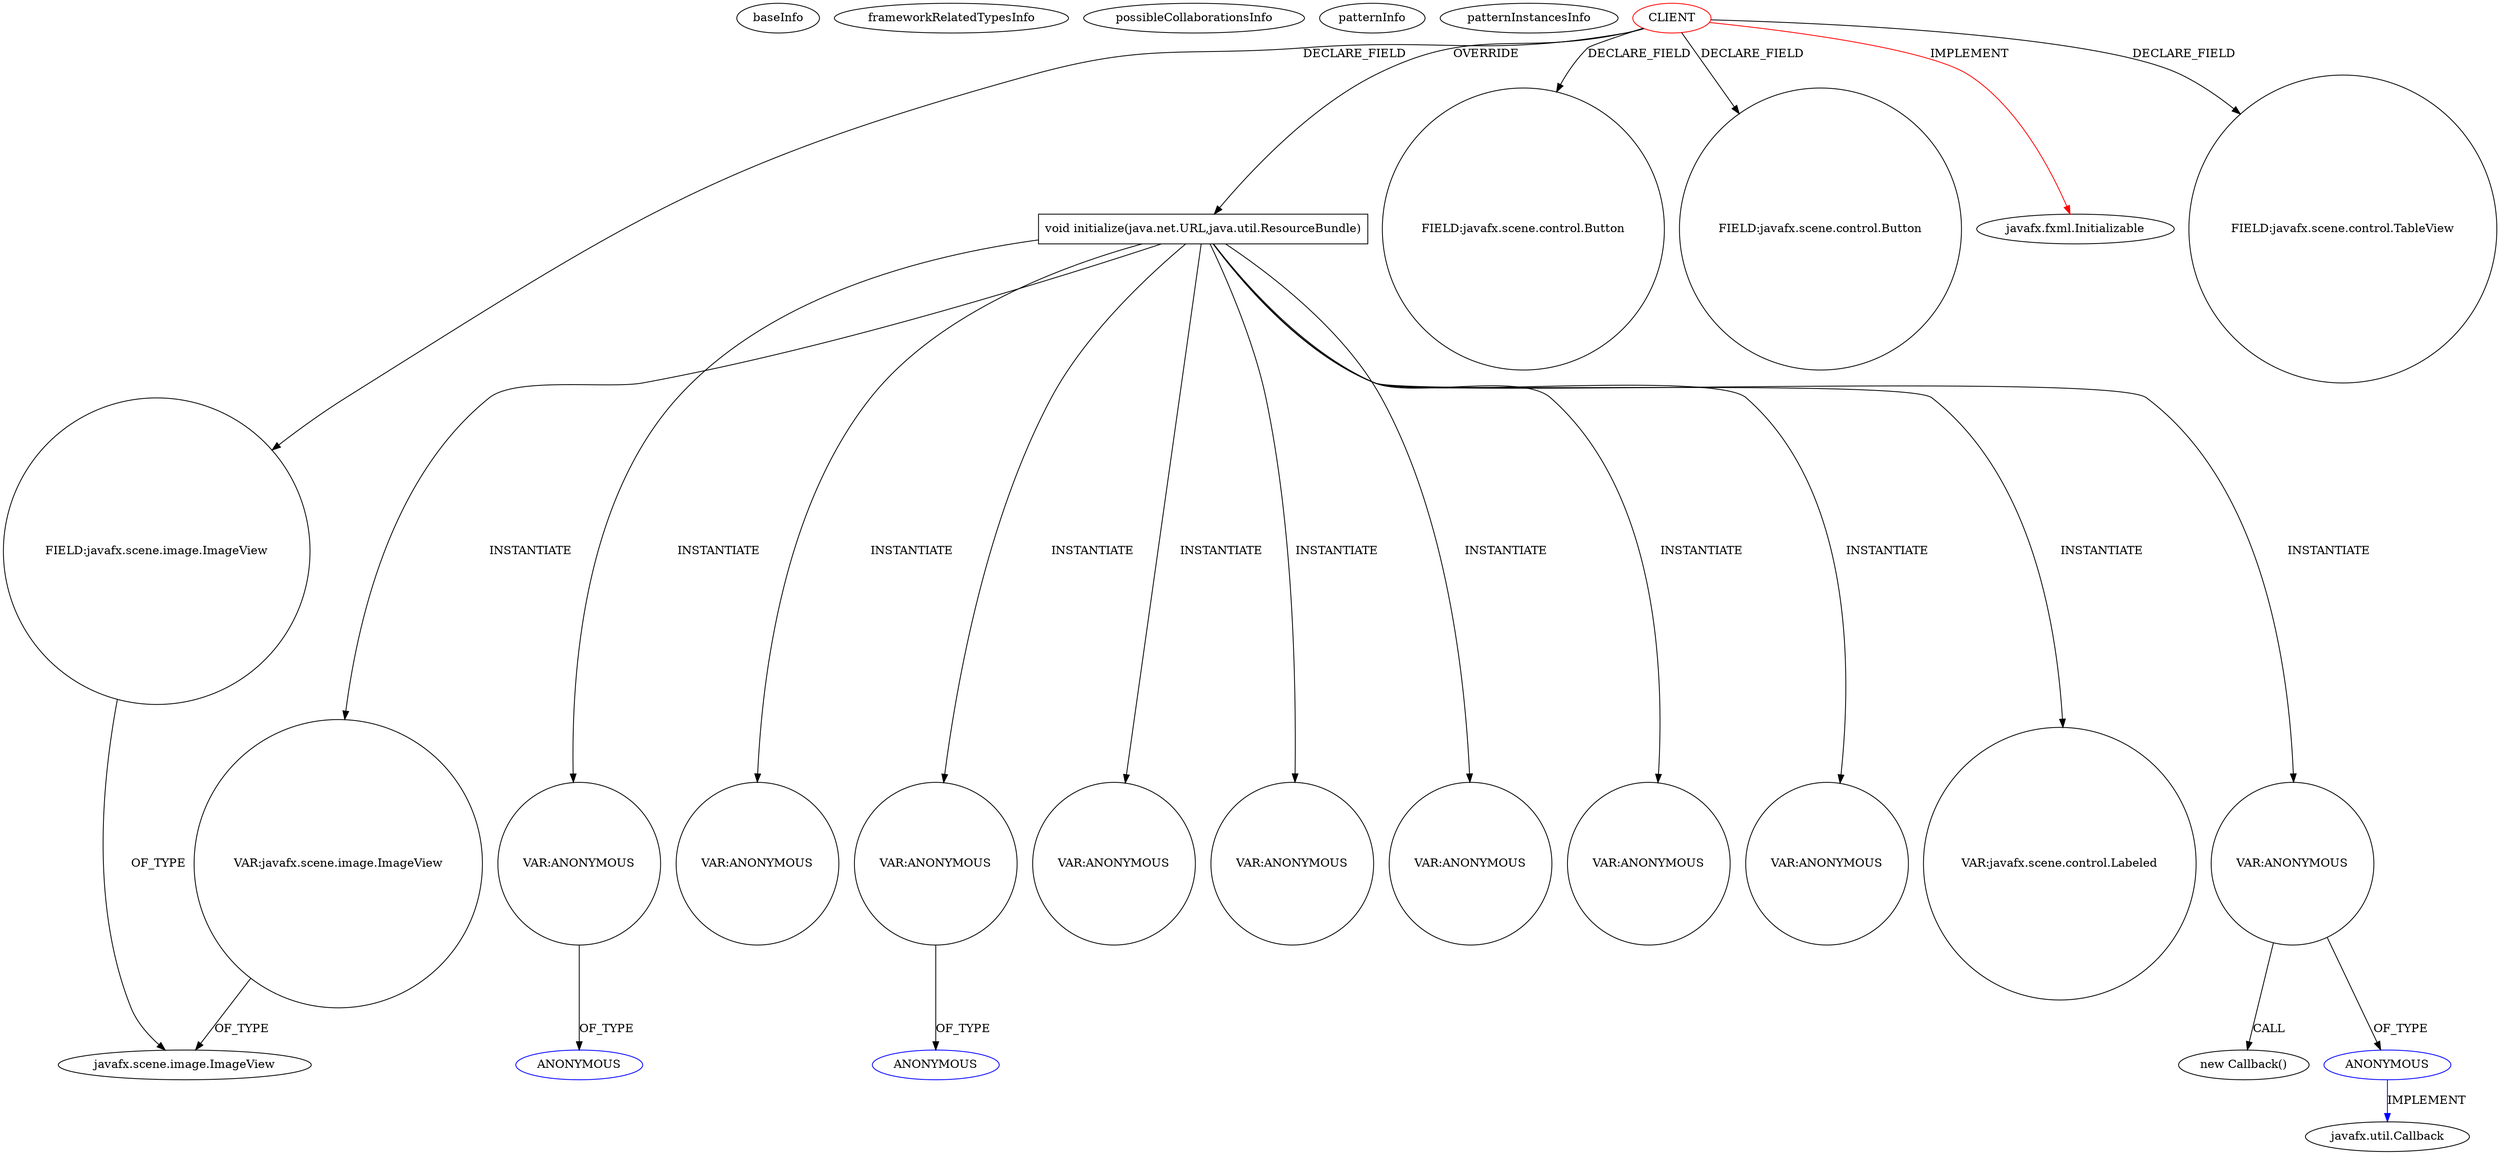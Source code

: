 digraph {
baseInfo[graphId=1515,category="pattern",isAnonymous=false,possibleRelation=true]
frameworkRelatedTypesInfo[0="javafx.fxml.Initializable"]
possibleCollaborationsInfo[0="1515~INSTANTIATION-OVERRIDING_METHOD_DECLARATION-~javafx.fxml.Initializable ~javafx.util.Callback ~false~true"]
patternInfo[frequency=2.0,patternRootClient=0]
patternInstancesInfo[0="hock323-eventManager~/hock323-eventManager/EventManager-master/src/eventManager/controller/pokerTournament/TournamentController.java~TournamentController~3009",1="geyrix57-Proyecto_1_Bases~/geyrix57-Proyecto_1_Bases/Proyecto_1_Bases-master/src/Control/ControlLog.java~ControlLog~2710"]
248[label="new Callback()",vertexType="CONSTRUCTOR_CALL",isFrameworkType=false]
249[label="VAR:ANONYMOUS",vertexType="VARIABLE_EXPRESION",isFrameworkType=false,shape=circle]
152[label="void initialize(java.net.URL,java.util.ResourceBundle)",vertexType="OVERRIDING_METHOD_DECLARATION",isFrameworkType=false,shape=box]
0[label="CLIENT",vertexType="ROOT_CLIENT_CLASS_DECLARATION",isFrameworkType=false,color=red]
81[label="FIELD:javafx.scene.control.Button",vertexType="FIELD_DECLARATION",isFrameworkType=false,shape=circle]
10[label="FIELD:javafx.scene.control.Button",vertexType="FIELD_DECLARATION",isFrameworkType=false,shape=circle]
178[label="VAR:javafx.scene.image.ImageView",vertexType="VARIABLE_EXPRESION",isFrameworkType=false,shape=circle]
115[label="javafx.scene.image.ImageView",vertexType="FRAMEWORK_CLASS_TYPE",isFrameworkType=false]
319[label="VAR:ANONYMOUS",vertexType="VARIABLE_EXPRESION",isFrameworkType=false,shape=circle]
196[label="VAR:ANONYMOUS",vertexType="VARIABLE_EXPRESION",isFrameworkType=false,shape=circle]
184[label="VAR:ANONYMOUS",vertexType="VARIABLE_EXPRESION",isFrameworkType=false,shape=circle]
234[label="VAR:ANONYMOUS",vertexType="VARIABLE_EXPRESION",isFrameworkType=false,shape=circle]
309[label="VAR:ANONYMOUS",vertexType="VARIABLE_EXPRESION",isFrameworkType=false,shape=circle]
340[label="VAR:ANONYMOUS",vertexType="VARIABLE_EXPRESION",isFrameworkType=false,shape=circle]
220[label="VAR:ANONYMOUS",vertexType="VARIABLE_EXPRESION",isFrameworkType=false,shape=circle]
328[label="VAR:ANONYMOUS",vertexType="VARIABLE_EXPRESION",isFrameworkType=false,shape=circle]
1[label="javafx.fxml.Initializable",vertexType="FRAMEWORK_INTERFACE_TYPE",isFrameworkType=false]
156[label="VAR:javafx.scene.control.Labeled",vertexType="VARIABLE_EXPRESION",isFrameworkType=false,shape=circle]
150[label="FIELD:javafx.scene.control.TableView",vertexType="FIELD_DECLARATION",isFrameworkType=false,shape=circle]
128[label="FIELD:javafx.scene.image.ImageView",vertexType="FIELD_DECLARATION",isFrameworkType=false,shape=circle]
250[label="ANONYMOUS",vertexType="REFERENCE_ANONYMOUS_DECLARATION",isFrameworkType=false,color=blue]
251[label="javafx.util.Callback",vertexType="FRAMEWORK_INTERFACE_TYPE",isFrameworkType=false]
320[label="ANONYMOUS",vertexType="REFERENCE_ANONYMOUS_DECLARATION",isFrameworkType=false,color=blue]
185[label="ANONYMOUS",vertexType="REFERENCE_ANONYMOUS_DECLARATION",isFrameworkType=false,color=blue]
250->251[label="IMPLEMENT",color=blue]
319->320[label="OF_TYPE"]
152->234[label="INSTANTIATE"]
152->156[label="INSTANTIATE"]
152->220[label="INSTANTIATE"]
249->248[label="CALL"]
152->178[label="INSTANTIATE"]
0->150[label="DECLARE_FIELD"]
152->196[label="INSTANTIATE"]
0->152[label="OVERRIDE"]
152->328[label="INSTANTIATE"]
152->309[label="INSTANTIATE"]
184->185[label="OF_TYPE"]
128->115[label="OF_TYPE"]
152->319[label="INSTANTIATE"]
249->250[label="OF_TYPE"]
152->184[label="INSTANTIATE"]
0->10[label="DECLARE_FIELD"]
0->128[label="DECLARE_FIELD"]
152->249[label="INSTANTIATE"]
0->81[label="DECLARE_FIELD"]
178->115[label="OF_TYPE"]
0->1[label="IMPLEMENT",color=red]
152->340[label="INSTANTIATE"]
}
